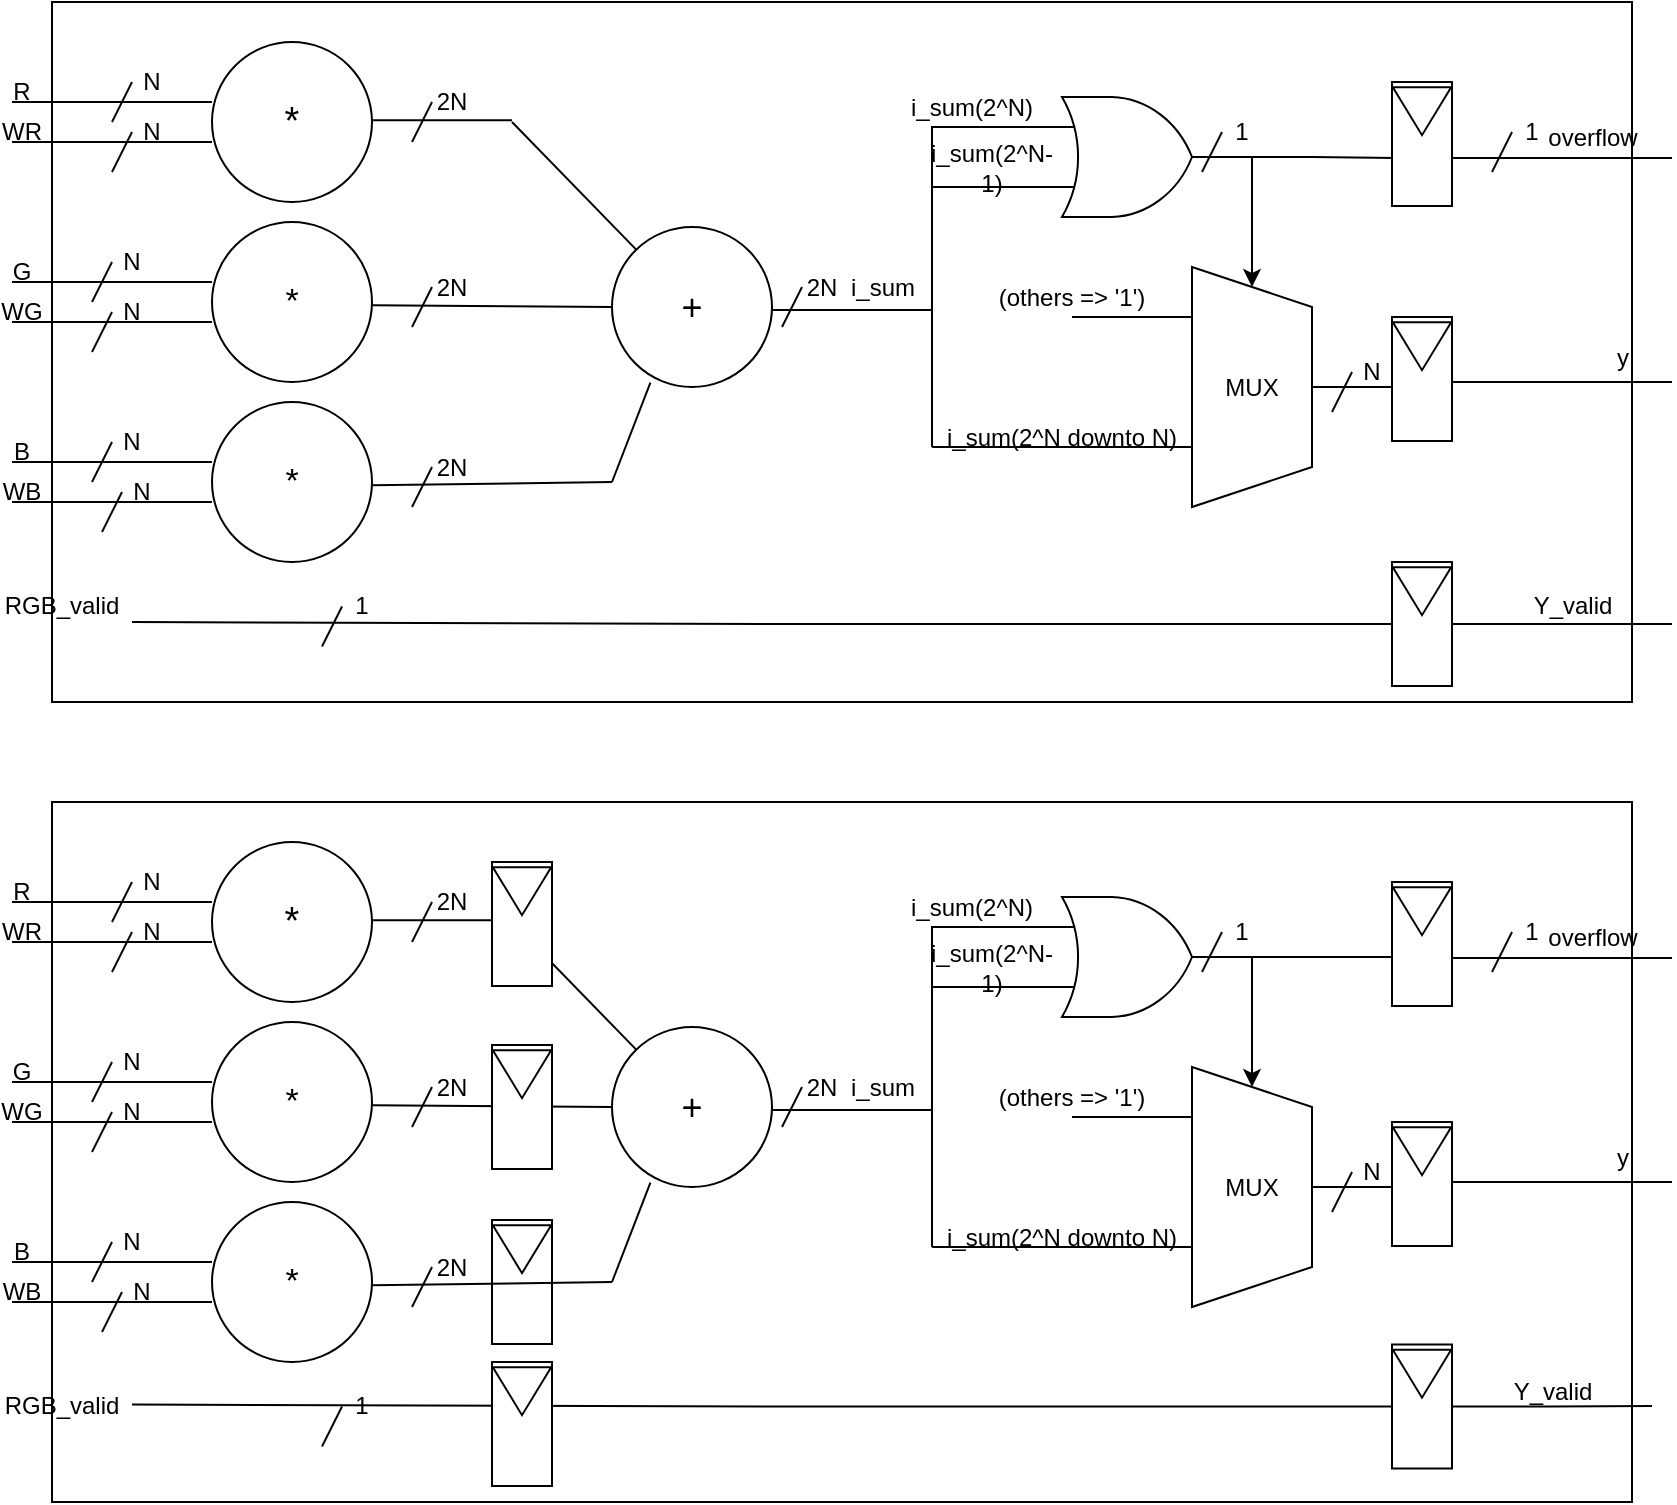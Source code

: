 <mxfile version="24.0.5" type="github">
  <diagram name="Page-1" id="o0QanbhsqBCeWXjGLMx0">
    <mxGraphModel dx="1024" dy="568" grid="1" gridSize="10" guides="1" tooltips="1" connect="1" arrows="1" fold="1" page="1" pageScale="1" pageWidth="850" pageHeight="1100" math="0" shadow="0">
      <root>
        <mxCell id="0" />
        <mxCell id="1" parent="0" />
        <mxCell id="zB--o1MgACli6-uQqWRJ-480" value="" style="group" vertex="1" connectable="0" parent="1">
          <mxGeometry x="10" y="20" width="830" height="350" as="geometry" />
        </mxCell>
        <mxCell id="zB--o1MgACli6-uQqWRJ-383" value="" style="rounded=0;whiteSpace=wrap;html=1;" vertex="1" parent="zB--o1MgACli6-uQqWRJ-480">
          <mxGeometry x="20" width="790" height="350" as="geometry" />
        </mxCell>
        <mxCell id="zB--o1MgACli6-uQqWRJ-369" value="" style="group" vertex="1" connectable="0" parent="zB--o1MgACli6-uQqWRJ-480">
          <mxGeometry x="690" y="280" width="30" height="62" as="geometry" />
        </mxCell>
        <mxCell id="zB--o1MgACli6-uQqWRJ-380" style="edgeStyle=orthogonalEdgeStyle;rounded=0;orthogonalLoop=1;jettySize=auto;html=1;exitX=1;exitY=0.5;exitDx=0;exitDy=0;endArrow=none;endFill=0;" edge="1" parent="zB--o1MgACli6-uQqWRJ-369" source="zB--o1MgACli6-uQqWRJ-370">
          <mxGeometry relative="1" as="geometry">
            <mxPoint x="140" y="31" as="targetPoint" />
          </mxGeometry>
        </mxCell>
        <mxCell id="zB--o1MgACli6-uQqWRJ-381" style="edgeStyle=orthogonalEdgeStyle;rounded=0;orthogonalLoop=1;jettySize=auto;html=1;exitX=0;exitY=0.5;exitDx=0;exitDy=0;endArrow=none;endFill=0;" edge="1" parent="zB--o1MgACli6-uQqWRJ-369" source="zB--o1MgACli6-uQqWRJ-370">
          <mxGeometry relative="1" as="geometry">
            <mxPoint x="-630" y="30" as="targetPoint" />
          </mxGeometry>
        </mxCell>
        <mxCell id="zB--o1MgACli6-uQqWRJ-370" value="" style="rounded=0;whiteSpace=wrap;html=1;" vertex="1" parent="zB--o1MgACli6-uQqWRJ-369">
          <mxGeometry width="30" height="62" as="geometry" />
        </mxCell>
        <mxCell id="zB--o1MgACli6-uQqWRJ-371" value="" style="triangle;whiteSpace=wrap;html=1;rotation=90;" vertex="1" parent="zB--o1MgACli6-uQqWRJ-369">
          <mxGeometry x="3" width="24" height="29.176" as="geometry" />
        </mxCell>
        <mxCell id="zB--o1MgACli6-uQqWRJ-66" value="RGB_valid" style="text;html=1;align=center;verticalAlign=middle;whiteSpace=wrap;rounded=0;" vertex="1" parent="zB--o1MgACli6-uQqWRJ-480">
          <mxGeometry x="20" y="297.25" width="10" height="10" as="geometry" />
        </mxCell>
        <mxCell id="zB--o1MgACli6-uQqWRJ-72" value="Y_valid" style="text;html=1;align=center;verticalAlign=middle;resizable=0;points=[];autosize=1;strokeColor=none;fillColor=none;" vertex="1" parent="zB--o1MgACli6-uQqWRJ-480">
          <mxGeometry x="750" y="287.25" width="60" height="30" as="geometry" />
        </mxCell>
        <mxCell id="zB--o1MgACli6-uQqWRJ-73" value="" style="endArrow=none;html=1;rounded=0;" edge="1" parent="zB--o1MgACli6-uQqWRJ-480">
          <mxGeometry width="50" height="50" relative="1" as="geometry">
            <mxPoint y="50" as="sourcePoint" />
            <mxPoint x="100" y="50" as="targetPoint" />
          </mxGeometry>
        </mxCell>
        <mxCell id="zB--o1MgACli6-uQqWRJ-74" value="" style="endArrow=none;html=1;rounded=0;" edge="1" parent="zB--o1MgACli6-uQqWRJ-480">
          <mxGeometry width="50" height="50" relative="1" as="geometry">
            <mxPoint y="70" as="sourcePoint" />
            <mxPoint x="100" y="70" as="targetPoint" />
          </mxGeometry>
        </mxCell>
        <mxCell id="zB--o1MgACli6-uQqWRJ-75" value="" style="endArrow=none;html=1;rounded=0;" edge="1" parent="zB--o1MgACli6-uQqWRJ-480">
          <mxGeometry width="50" height="50" relative="1" as="geometry">
            <mxPoint y="140" as="sourcePoint" />
            <mxPoint x="100" y="140" as="targetPoint" />
          </mxGeometry>
        </mxCell>
        <mxCell id="zB--o1MgACli6-uQqWRJ-76" value="" style="endArrow=none;html=1;rounded=0;" edge="1" parent="zB--o1MgACli6-uQqWRJ-480">
          <mxGeometry width="50" height="50" relative="1" as="geometry">
            <mxPoint y="160" as="sourcePoint" />
            <mxPoint x="100" y="160" as="targetPoint" />
          </mxGeometry>
        </mxCell>
        <mxCell id="zB--o1MgACli6-uQqWRJ-77" value="" style="endArrow=none;html=1;rounded=0;" edge="1" parent="zB--o1MgACli6-uQqWRJ-480">
          <mxGeometry width="50" height="50" relative="1" as="geometry">
            <mxPoint y="230" as="sourcePoint" />
            <mxPoint x="100" y="230" as="targetPoint" />
          </mxGeometry>
        </mxCell>
        <mxCell id="zB--o1MgACli6-uQqWRJ-78" value="" style="endArrow=none;html=1;rounded=0;" edge="1" parent="zB--o1MgACli6-uQqWRJ-480">
          <mxGeometry width="50" height="50" relative="1" as="geometry">
            <mxPoint y="250" as="sourcePoint" />
            <mxPoint x="100" y="250" as="targetPoint" />
          </mxGeometry>
        </mxCell>
        <mxCell id="zB--o1MgACli6-uQqWRJ-79" value="R" style="text;html=1;align=center;verticalAlign=middle;whiteSpace=wrap;rounded=0;" vertex="1" parent="zB--o1MgACli6-uQqWRJ-480">
          <mxGeometry y="40" width="10" height="10" as="geometry" />
        </mxCell>
        <mxCell id="zB--o1MgACli6-uQqWRJ-80" value="G" style="text;html=1;align=center;verticalAlign=middle;whiteSpace=wrap;rounded=0;" vertex="1" parent="zB--o1MgACli6-uQqWRJ-480">
          <mxGeometry y="130" width="10" height="10" as="geometry" />
        </mxCell>
        <mxCell id="zB--o1MgACli6-uQqWRJ-81" value="WR" style="text;html=1;align=center;verticalAlign=middle;whiteSpace=wrap;rounded=0;" vertex="1" parent="zB--o1MgACli6-uQqWRJ-480">
          <mxGeometry y="60" width="10" height="10" as="geometry" />
        </mxCell>
        <mxCell id="zB--o1MgACli6-uQqWRJ-82" value="WG" style="text;html=1;align=center;verticalAlign=middle;whiteSpace=wrap;rounded=0;" vertex="1" parent="zB--o1MgACli6-uQqWRJ-480">
          <mxGeometry y="150" width="10" height="10" as="geometry" />
        </mxCell>
        <mxCell id="zB--o1MgACli6-uQqWRJ-83" value="&lt;div&gt;B&lt;/div&gt;" style="text;html=1;align=center;verticalAlign=middle;whiteSpace=wrap;rounded=0;" vertex="1" parent="zB--o1MgACli6-uQqWRJ-480">
          <mxGeometry y="220" width="10" height="10" as="geometry" />
        </mxCell>
        <mxCell id="zB--o1MgACli6-uQqWRJ-84" value="WB" style="text;html=1;align=center;verticalAlign=middle;whiteSpace=wrap;rounded=0;" vertex="1" parent="zB--o1MgACli6-uQqWRJ-480">
          <mxGeometry y="240" width="10" height="10" as="geometry" />
        </mxCell>
        <mxCell id="zB--o1MgACli6-uQqWRJ-85" value="&lt;font style=&quot;font-size: 19px;&quot;&gt;*&lt;/font&gt;" style="ellipse;whiteSpace=wrap;html=1;aspect=fixed;" vertex="1" parent="zB--o1MgACli6-uQqWRJ-480">
          <mxGeometry x="100" y="20" width="80" height="80" as="geometry" />
        </mxCell>
        <mxCell id="zB--o1MgACli6-uQqWRJ-86" value="&lt;font style=&quot;font-size: 17px;&quot;&gt;*&lt;/font&gt;" style="ellipse;whiteSpace=wrap;html=1;aspect=fixed;" vertex="1" parent="zB--o1MgACli6-uQqWRJ-480">
          <mxGeometry x="100" y="110" width="80" height="80" as="geometry" />
        </mxCell>
        <mxCell id="zB--o1MgACli6-uQqWRJ-87" value="&lt;font style=&quot;font-size: 17px;&quot;&gt;*&lt;/font&gt;" style="ellipse;whiteSpace=wrap;html=1;aspect=fixed;" vertex="1" parent="zB--o1MgACli6-uQqWRJ-480">
          <mxGeometry x="100" y="200" width="80" height="80" as="geometry" />
        </mxCell>
        <mxCell id="zB--o1MgACli6-uQqWRJ-88" value="" style="endArrow=none;html=1;rounded=0;" edge="1" parent="zB--o1MgACli6-uQqWRJ-480">
          <mxGeometry width="50" height="50" relative="1" as="geometry">
            <mxPoint x="50" y="60" as="sourcePoint" />
            <mxPoint x="60" y="40" as="targetPoint" />
          </mxGeometry>
        </mxCell>
        <mxCell id="zB--o1MgACli6-uQqWRJ-90" value="N" style="text;html=1;align=center;verticalAlign=middle;whiteSpace=wrap;rounded=0;" vertex="1" parent="zB--o1MgACli6-uQqWRJ-480">
          <mxGeometry x="60" y="35" width="20" height="10" as="geometry" />
        </mxCell>
        <mxCell id="zB--o1MgACli6-uQqWRJ-91" value="" style="endArrow=none;html=1;rounded=0;" edge="1" parent="zB--o1MgACli6-uQqWRJ-480">
          <mxGeometry width="50" height="50" relative="1" as="geometry">
            <mxPoint x="50" y="85" as="sourcePoint" />
            <mxPoint x="60" y="65" as="targetPoint" />
          </mxGeometry>
        </mxCell>
        <mxCell id="zB--o1MgACli6-uQqWRJ-92" value="N" style="text;html=1;align=center;verticalAlign=middle;whiteSpace=wrap;rounded=0;" vertex="1" parent="zB--o1MgACli6-uQqWRJ-480">
          <mxGeometry x="60" y="60" width="20" height="10" as="geometry" />
        </mxCell>
        <mxCell id="zB--o1MgACli6-uQqWRJ-93" value="" style="endArrow=none;html=1;rounded=0;" edge="1" parent="zB--o1MgACli6-uQqWRJ-480">
          <mxGeometry width="50" height="50" relative="1" as="geometry">
            <mxPoint x="40" y="150" as="sourcePoint" />
            <mxPoint x="50" y="130" as="targetPoint" />
          </mxGeometry>
        </mxCell>
        <mxCell id="zB--o1MgACli6-uQqWRJ-94" value="N" style="text;html=1;align=center;verticalAlign=middle;whiteSpace=wrap;rounded=0;" vertex="1" parent="zB--o1MgACli6-uQqWRJ-480">
          <mxGeometry x="50" y="125" width="20" height="10" as="geometry" />
        </mxCell>
        <mxCell id="zB--o1MgACli6-uQqWRJ-95" value="" style="endArrow=none;html=1;rounded=0;" edge="1" parent="zB--o1MgACli6-uQqWRJ-480">
          <mxGeometry width="50" height="50" relative="1" as="geometry">
            <mxPoint x="40" y="175" as="sourcePoint" />
            <mxPoint x="50" y="155" as="targetPoint" />
          </mxGeometry>
        </mxCell>
        <mxCell id="zB--o1MgACli6-uQqWRJ-96" value="N" style="text;html=1;align=center;verticalAlign=middle;whiteSpace=wrap;rounded=0;" vertex="1" parent="zB--o1MgACli6-uQqWRJ-480">
          <mxGeometry x="50" y="150" width="20" height="10" as="geometry" />
        </mxCell>
        <mxCell id="zB--o1MgACli6-uQqWRJ-97" value="" style="endArrow=none;html=1;rounded=0;" edge="1" parent="zB--o1MgACli6-uQqWRJ-480">
          <mxGeometry width="50" height="50" relative="1" as="geometry">
            <mxPoint x="40" y="240" as="sourcePoint" />
            <mxPoint x="50" y="220" as="targetPoint" />
          </mxGeometry>
        </mxCell>
        <mxCell id="zB--o1MgACli6-uQqWRJ-98" value="N" style="text;html=1;align=center;verticalAlign=middle;whiteSpace=wrap;rounded=0;" vertex="1" parent="zB--o1MgACli6-uQqWRJ-480">
          <mxGeometry x="50" y="215" width="20" height="10" as="geometry" />
        </mxCell>
        <mxCell id="zB--o1MgACli6-uQqWRJ-99" value="" style="endArrow=none;html=1;rounded=0;" edge="1" parent="zB--o1MgACli6-uQqWRJ-480">
          <mxGeometry width="50" height="50" relative="1" as="geometry">
            <mxPoint x="45" y="265" as="sourcePoint" />
            <mxPoint x="55" y="245" as="targetPoint" />
          </mxGeometry>
        </mxCell>
        <mxCell id="zB--o1MgACli6-uQqWRJ-100" value="N" style="text;html=1;align=center;verticalAlign=middle;whiteSpace=wrap;rounded=0;" vertex="1" parent="zB--o1MgACli6-uQqWRJ-480">
          <mxGeometry x="55" y="240" width="20" height="10" as="geometry" />
        </mxCell>
        <mxCell id="zB--o1MgACli6-uQqWRJ-101" value="" style="endArrow=none;html=1;rounded=0;" edge="1" parent="zB--o1MgACli6-uQqWRJ-480">
          <mxGeometry width="50" height="50" relative="1" as="geometry">
            <mxPoint x="180" y="59.17" as="sourcePoint" />
            <mxPoint x="250" y="59.17" as="targetPoint" />
          </mxGeometry>
        </mxCell>
        <mxCell id="zB--o1MgACli6-uQqWRJ-104" value="" style="endArrow=none;html=1;rounded=0;" edge="1" parent="zB--o1MgACli6-uQqWRJ-480">
          <mxGeometry width="50" height="50" relative="1" as="geometry">
            <mxPoint x="200" y="70" as="sourcePoint" />
            <mxPoint x="210" y="50" as="targetPoint" />
          </mxGeometry>
        </mxCell>
        <mxCell id="zB--o1MgACli6-uQqWRJ-105" value="2N" style="text;html=1;align=center;verticalAlign=middle;whiteSpace=wrap;rounded=0;" vertex="1" parent="zB--o1MgACli6-uQqWRJ-480">
          <mxGeometry x="210" y="45" width="20" height="10" as="geometry" />
        </mxCell>
        <mxCell id="zB--o1MgACli6-uQqWRJ-106" value="" style="endArrow=none;html=1;rounded=0;entryX=0;entryY=0.5;entryDx=0;entryDy=0;" edge="1" parent="zB--o1MgACli6-uQqWRJ-480" target="zB--o1MgACli6-uQqWRJ-112">
          <mxGeometry width="50" height="50" relative="1" as="geometry">
            <mxPoint x="180" y="151.67" as="sourcePoint" />
            <mxPoint x="250" y="151.67" as="targetPoint" />
            <Array as="points">
              <mxPoint x="230" y="152" />
            </Array>
          </mxGeometry>
        </mxCell>
        <mxCell id="zB--o1MgACli6-uQqWRJ-107" value="" style="endArrow=none;html=1;rounded=0;" edge="1" parent="zB--o1MgACli6-uQqWRJ-480">
          <mxGeometry width="50" height="50" relative="1" as="geometry">
            <mxPoint x="200" y="162.5" as="sourcePoint" />
            <mxPoint x="210" y="142.5" as="targetPoint" />
          </mxGeometry>
        </mxCell>
        <mxCell id="zB--o1MgACli6-uQqWRJ-108" value="2N" style="text;html=1;align=center;verticalAlign=middle;whiteSpace=wrap;rounded=0;" vertex="1" parent="zB--o1MgACli6-uQqWRJ-480">
          <mxGeometry x="210" y="137.5" width="20" height="10" as="geometry" />
        </mxCell>
        <mxCell id="zB--o1MgACli6-uQqWRJ-109" value="" style="endArrow=none;html=1;rounded=0;" edge="1" parent="zB--o1MgACli6-uQqWRJ-480">
          <mxGeometry width="50" height="50" relative="1" as="geometry">
            <mxPoint x="180" y="241.67" as="sourcePoint" />
            <mxPoint x="300" y="240" as="targetPoint" />
          </mxGeometry>
        </mxCell>
        <mxCell id="zB--o1MgACli6-uQqWRJ-110" value="" style="endArrow=none;html=1;rounded=0;" edge="1" parent="zB--o1MgACli6-uQqWRJ-480">
          <mxGeometry width="50" height="50" relative="1" as="geometry">
            <mxPoint x="200" y="252.5" as="sourcePoint" />
            <mxPoint x="210" y="232.5" as="targetPoint" />
          </mxGeometry>
        </mxCell>
        <mxCell id="zB--o1MgACli6-uQqWRJ-111" value="2N" style="text;html=1;align=center;verticalAlign=middle;whiteSpace=wrap;rounded=0;" vertex="1" parent="zB--o1MgACli6-uQqWRJ-480">
          <mxGeometry x="210" y="227.5" width="20" height="10" as="geometry" />
        </mxCell>
        <mxCell id="zB--o1MgACli6-uQqWRJ-112" value="&lt;font style=&quot;font-size: 18px;&quot;&gt;+&lt;/font&gt;" style="ellipse;whiteSpace=wrap;html=1;aspect=fixed;" vertex="1" parent="zB--o1MgACli6-uQqWRJ-480">
          <mxGeometry x="300" y="112.5" width="80" height="80" as="geometry" />
        </mxCell>
        <mxCell id="zB--o1MgACli6-uQqWRJ-113" value="" style="endArrow=none;html=1;rounded=0;" edge="1" parent="zB--o1MgACli6-uQqWRJ-480" source="zB--o1MgACli6-uQqWRJ-112">
          <mxGeometry width="50" height="50" relative="1" as="geometry">
            <mxPoint x="240" y="130" as="sourcePoint" />
            <mxPoint x="250" y="60" as="targetPoint" />
          </mxGeometry>
        </mxCell>
        <mxCell id="zB--o1MgACli6-uQqWRJ-117" value="" style="endArrow=none;html=1;rounded=0;" edge="1" parent="zB--o1MgACli6-uQqWRJ-480">
          <mxGeometry width="50" height="50" relative="1" as="geometry">
            <mxPoint x="385" y="162.5" as="sourcePoint" />
            <mxPoint x="395" y="142.5" as="targetPoint" />
          </mxGeometry>
        </mxCell>
        <mxCell id="zB--o1MgACli6-uQqWRJ-118" value="2N" style="text;html=1;align=center;verticalAlign=middle;whiteSpace=wrap;rounded=0;" vertex="1" parent="zB--o1MgACli6-uQqWRJ-480">
          <mxGeometry x="395" y="137.5" width="20" height="10" as="geometry" />
        </mxCell>
        <mxCell id="zB--o1MgACli6-uQqWRJ-119" style="edgeStyle=orthogonalEdgeStyle;rounded=0;orthogonalLoop=1;jettySize=auto;html=1;exitX=0;exitY=0.25;exitDx=0;exitDy=0;exitPerimeter=0;endArrow=none;endFill=0;" edge="1" source="zB--o1MgACli6-uQqWRJ-123" parent="zB--o1MgACli6-uQqWRJ-480">
          <mxGeometry relative="1" as="geometry">
            <mxPoint x="460" y="67.5" as="targetPoint" />
            <Array as="points">
              <mxPoint x="460" y="62.5" />
            </Array>
          </mxGeometry>
        </mxCell>
        <mxCell id="zB--o1MgACli6-uQqWRJ-120" style="edgeStyle=orthogonalEdgeStyle;rounded=0;orthogonalLoop=1;jettySize=auto;html=1;exitX=0;exitY=0.75;exitDx=0;exitDy=0;exitPerimeter=0;endArrow=none;endFill=0;" edge="1" source="zB--o1MgACli6-uQqWRJ-123" parent="zB--o1MgACli6-uQqWRJ-480">
          <mxGeometry relative="1" as="geometry">
            <mxPoint x="460" y="92.548" as="targetPoint" />
          </mxGeometry>
        </mxCell>
        <mxCell id="zB--o1MgACli6-uQqWRJ-121" style="edgeStyle=orthogonalEdgeStyle;rounded=0;orthogonalLoop=1;jettySize=auto;html=1;entryX=0;entryY=0.5;entryDx=0;entryDy=0;exitX=1;exitY=0.5;exitDx=0;exitDy=0;exitPerimeter=0;" edge="1" source="zB--o1MgACli6-uQqWRJ-123" target="zB--o1MgACli6-uQqWRJ-129" parent="zB--o1MgACli6-uQqWRJ-480">
          <mxGeometry relative="1" as="geometry">
            <Array as="points">
              <mxPoint x="620" y="77.5" />
            </Array>
          </mxGeometry>
        </mxCell>
        <mxCell id="zB--o1MgACli6-uQqWRJ-122" style="edgeStyle=orthogonalEdgeStyle;rounded=0;orthogonalLoop=1;jettySize=auto;html=1;endArrow=none;endFill=0;entryX=0.057;entryY=0.65;entryDx=0;entryDy=0;entryPerimeter=0;" edge="1" source="zB--o1MgACli6-uQqWRJ-123" parent="zB--o1MgACli6-uQqWRJ-480" target="zB--o1MgACli6-uQqWRJ-378">
          <mxGeometry relative="1" as="geometry">
            <mxPoint x="680" y="77.5" as="targetPoint" />
            <Array as="points">
              <mxPoint x="650" y="78" />
              <mxPoint x="692" y="78" />
            </Array>
          </mxGeometry>
        </mxCell>
        <mxCell id="zB--o1MgACli6-uQqWRJ-123" value="" style="verticalLabelPosition=bottom;shadow=0;dashed=0;align=center;html=1;verticalAlign=top;shape=mxgraph.electrical.logic_gates.logic_gate;operation=or;" vertex="1" parent="zB--o1MgACli6-uQqWRJ-480">
          <mxGeometry x="510" y="47.5" width="100" height="60" as="geometry" />
        </mxCell>
        <mxCell id="zB--o1MgACli6-uQqWRJ-124" value="" style="endArrow=none;html=1;rounded=0;" edge="1" parent="zB--o1MgACli6-uQqWRJ-480">
          <mxGeometry width="50" height="50" relative="1" as="geometry">
            <mxPoint x="460" y="142.5" as="sourcePoint" />
            <mxPoint x="460" y="62.5" as="targetPoint" />
          </mxGeometry>
        </mxCell>
        <mxCell id="zB--o1MgACli6-uQqWRJ-125" value="&lt;div&gt;i_sum(2^N)&lt;/div&gt;" style="text;html=1;align=center;verticalAlign=middle;whiteSpace=wrap;rounded=0;" vertex="1" parent="zB--o1MgACli6-uQqWRJ-480">
          <mxGeometry x="475" y="47.5" width="10" height="10" as="geometry" />
        </mxCell>
        <mxCell id="zB--o1MgACli6-uQqWRJ-126" value="&lt;div&gt;i_sum(2^N-1)&lt;/div&gt;" style="text;html=1;align=center;verticalAlign=middle;whiteSpace=wrap;rounded=0;" vertex="1" parent="zB--o1MgACli6-uQqWRJ-480">
          <mxGeometry x="485" y="77.5" width="10" height="10" as="geometry" />
        </mxCell>
        <mxCell id="zB--o1MgACli6-uQqWRJ-127" value="" style="endArrow=none;html=1;rounded=0;" edge="1" parent="zB--o1MgACli6-uQqWRJ-480">
          <mxGeometry width="50" height="50" relative="1" as="geometry">
            <mxPoint x="460" y="222.5" as="sourcePoint" />
            <mxPoint x="460" y="142.5" as="targetPoint" />
          </mxGeometry>
        </mxCell>
        <mxCell id="zB--o1MgACli6-uQqWRJ-128" value="" style="group" vertex="1" connectable="0" parent="zB--o1MgACli6-uQqWRJ-480">
          <mxGeometry x="590" y="132.5" width="60" height="120" as="geometry" />
        </mxCell>
        <mxCell id="zB--o1MgACli6-uQqWRJ-129" value="" style="shape=trapezoid;perimeter=trapezoidPerimeter;whiteSpace=wrap;html=1;fixedSize=1;rotation=90;" vertex="1" parent="zB--o1MgACli6-uQqWRJ-128">
          <mxGeometry x="-30" y="30" width="120" height="60" as="geometry" />
        </mxCell>
        <mxCell id="zB--o1MgACli6-uQqWRJ-130" value="MUX" style="text;html=1;align=center;verticalAlign=middle;whiteSpace=wrap;rounded=0;" vertex="1" parent="zB--o1MgACli6-uQqWRJ-128">
          <mxGeometry y="45" width="60" height="30" as="geometry" />
        </mxCell>
        <mxCell id="zB--o1MgACli6-uQqWRJ-132" value="" style="endArrow=none;html=1;rounded=0;" edge="1" parent="zB--o1MgACli6-uQqWRJ-480">
          <mxGeometry width="50" height="50" relative="1" as="geometry">
            <mxPoint x="460" y="222.5" as="sourcePoint" />
            <mxPoint x="590" y="222.5" as="targetPoint" />
          </mxGeometry>
        </mxCell>
        <mxCell id="zB--o1MgACli6-uQqWRJ-133" value="&lt;div&gt;i_sum(2^N downto N)&lt;/div&gt;" style="text;html=1;align=center;verticalAlign=middle;whiteSpace=wrap;rounded=0;" vertex="1" parent="zB--o1MgACli6-uQqWRJ-480">
          <mxGeometry x="460" y="212.5" width="130" height="10" as="geometry" />
        </mxCell>
        <mxCell id="zB--o1MgACli6-uQqWRJ-134" value="(others =&amp;gt; &#39;1&#39;)" style="text;html=1;align=center;verticalAlign=middle;whiteSpace=wrap;rounded=0;" vertex="1" parent="zB--o1MgACli6-uQqWRJ-480">
          <mxGeometry x="490" y="132.5" width="80" height="30" as="geometry" />
        </mxCell>
        <mxCell id="zB--o1MgACli6-uQqWRJ-135" value="" style="endArrow=none;html=1;rounded=0;" edge="1" parent="zB--o1MgACli6-uQqWRJ-480">
          <mxGeometry width="50" height="50" relative="1" as="geometry">
            <mxPoint x="530" y="157.5" as="sourcePoint" />
            <mxPoint x="590" y="157.5" as="targetPoint" />
          </mxGeometry>
        </mxCell>
        <mxCell id="zB--o1MgACli6-uQqWRJ-138" style="edgeStyle=orthogonalEdgeStyle;rounded=0;orthogonalLoop=1;jettySize=auto;html=1;endArrow=none;endFill=0;exitX=0.944;exitY=0.637;exitDx=0;exitDy=0;exitPerimeter=0;" edge="1" parent="zB--o1MgACli6-uQqWRJ-480" source="zB--o1MgACli6-uQqWRJ-378">
          <mxGeometry relative="1" as="geometry">
            <mxPoint x="830" y="78" as="targetPoint" />
            <mxPoint x="725" y="77.5" as="sourcePoint" />
            <Array as="points">
              <mxPoint x="708" y="78" />
            </Array>
          </mxGeometry>
        </mxCell>
        <mxCell id="zB--o1MgACli6-uQqWRJ-141" value="" style="endArrow=none;html=1;rounded=0;" edge="1" parent="zB--o1MgACli6-uQqWRJ-480">
          <mxGeometry width="50" height="50" relative="1" as="geometry">
            <mxPoint x="595" y="85" as="sourcePoint" />
            <mxPoint x="605" y="65" as="targetPoint" />
          </mxGeometry>
        </mxCell>
        <mxCell id="zB--o1MgACli6-uQqWRJ-142" value="1" style="text;html=1;align=center;verticalAlign=middle;whiteSpace=wrap;rounded=0;" vertex="1" parent="zB--o1MgACli6-uQqWRJ-480">
          <mxGeometry x="605" y="60" width="20" height="10" as="geometry" />
        </mxCell>
        <mxCell id="zB--o1MgACli6-uQqWRJ-143" value="" style="endArrow=none;html=1;rounded=0;" edge="1" parent="zB--o1MgACli6-uQqWRJ-480">
          <mxGeometry width="50" height="50" relative="1" as="geometry">
            <mxPoint x="740" y="85" as="sourcePoint" />
            <mxPoint x="750" y="65" as="targetPoint" />
          </mxGeometry>
        </mxCell>
        <mxCell id="zB--o1MgACli6-uQqWRJ-144" value="1" style="text;html=1;align=center;verticalAlign=middle;whiteSpace=wrap;rounded=0;" vertex="1" parent="zB--o1MgACli6-uQqWRJ-480">
          <mxGeometry x="750" y="60" width="20" height="10" as="geometry" />
        </mxCell>
        <mxCell id="zB--o1MgACli6-uQqWRJ-145" value="overflow" style="text;html=1;align=center;verticalAlign=middle;resizable=0;points=[];autosize=1;strokeColor=none;fillColor=none;" vertex="1" parent="zB--o1MgACli6-uQqWRJ-480">
          <mxGeometry x="755" y="53" width="70" height="30" as="geometry" />
        </mxCell>
        <mxCell id="zB--o1MgACli6-uQqWRJ-148" value="" style="endArrow=none;html=1;rounded=0;" edge="1" parent="zB--o1MgACli6-uQqWRJ-480">
          <mxGeometry width="50" height="50" relative="1" as="geometry">
            <mxPoint x="660" y="205" as="sourcePoint" />
            <mxPoint x="670" y="185" as="targetPoint" />
          </mxGeometry>
        </mxCell>
        <mxCell id="zB--o1MgACli6-uQqWRJ-149" value="N" style="text;html=1;align=center;verticalAlign=middle;whiteSpace=wrap;rounded=0;" vertex="1" parent="zB--o1MgACli6-uQqWRJ-480">
          <mxGeometry x="670" y="180" width="20" height="10" as="geometry" />
        </mxCell>
        <mxCell id="zB--o1MgACli6-uQqWRJ-155" style="edgeStyle=orthogonalEdgeStyle;rounded=0;orthogonalLoop=1;jettySize=auto;html=1;endArrow=none;endFill=0;" edge="1" parent="zB--o1MgACli6-uQqWRJ-480" source="zB--o1MgACli6-uQqWRJ-374">
          <mxGeometry relative="1" as="geometry">
            <mxPoint x="830" y="190" as="targetPoint" />
            <mxPoint x="785" y="192.5" as="sourcePoint" />
            <Array as="points">
              <mxPoint x="830" y="190" />
            </Array>
          </mxGeometry>
        </mxCell>
        <mxCell id="zB--o1MgACli6-uQqWRJ-151" value="y" style="text;html=1;align=center;verticalAlign=middle;resizable=0;points=[];autosize=1;strokeColor=none;fillColor=none;" vertex="1" parent="zB--o1MgACli6-uQqWRJ-480">
          <mxGeometry x="790" y="162.5" width="30" height="30" as="geometry" />
        </mxCell>
        <mxCell id="zB--o1MgACli6-uQqWRJ-154" style="edgeStyle=orthogonalEdgeStyle;rounded=0;orthogonalLoop=1;jettySize=auto;html=1;entryX=0;entryY=0.5;entryDx=0;entryDy=0;endArrow=none;endFill=0;" edge="1" parent="zB--o1MgACli6-uQqWRJ-480" source="zB--o1MgACli6-uQqWRJ-130">
          <mxGeometry relative="1" as="geometry">
            <mxPoint x="720" y="192.5" as="targetPoint" />
          </mxGeometry>
        </mxCell>
        <mxCell id="zB--o1MgACli6-uQqWRJ-232" style="edgeStyle=orthogonalEdgeStyle;rounded=0;orthogonalLoop=1;jettySize=auto;html=1;endArrow=none;endFill=0;exitX=1;exitY=0.5;exitDx=0;exitDy=0;" edge="1" parent="zB--o1MgACli6-uQqWRJ-480" source="zB--o1MgACli6-uQqWRJ-112">
          <mxGeometry relative="1" as="geometry">
            <mxPoint x="460" y="146.5" as="targetPoint" />
            <mxPoint x="390" y="153.5" as="sourcePoint" />
            <Array as="points">
              <mxPoint x="380" y="154" />
              <mxPoint x="460" y="154" />
            </Array>
          </mxGeometry>
        </mxCell>
        <mxCell id="zB--o1MgACli6-uQqWRJ-150" value="i_sum" style="text;html=1;align=center;verticalAlign=middle;resizable=0;points=[];autosize=1;strokeColor=none;fillColor=none;" vertex="1" parent="zB--o1MgACli6-uQqWRJ-480">
          <mxGeometry x="405" y="127.5" width="60" height="30" as="geometry" />
        </mxCell>
        <mxCell id="zB--o1MgACli6-uQqWRJ-366" value="1" style="text;html=1;align=center;verticalAlign=middle;whiteSpace=wrap;rounded=0;" vertex="1" parent="zB--o1MgACli6-uQqWRJ-480">
          <mxGeometry x="165" y="297.25" width="20" height="10" as="geometry" />
        </mxCell>
        <mxCell id="zB--o1MgACli6-uQqWRJ-367" value="" style="endArrow=none;html=1;rounded=0;" edge="1" parent="zB--o1MgACli6-uQqWRJ-480">
          <mxGeometry width="50" height="50" relative="1" as="geometry">
            <mxPoint x="155" y="322.25" as="sourcePoint" />
            <mxPoint x="165" y="302.25" as="targetPoint" />
          </mxGeometry>
        </mxCell>
        <mxCell id="zB--o1MgACli6-uQqWRJ-368" value="" style="endArrow=none;html=1;rounded=0;entryX=0.24;entryY=0.973;entryDx=0;entryDy=0;entryPerimeter=0;" edge="1" parent="zB--o1MgACli6-uQqWRJ-480" target="zB--o1MgACli6-uQqWRJ-112">
          <mxGeometry width="50" height="50" relative="1" as="geometry">
            <mxPoint x="300" y="240" as="sourcePoint" />
            <mxPoint x="350" y="190" as="targetPoint" />
          </mxGeometry>
        </mxCell>
        <mxCell id="zB--o1MgACli6-uQqWRJ-373" value="" style="group" vertex="1" connectable="0" parent="zB--o1MgACli6-uQqWRJ-480">
          <mxGeometry x="690" y="157.5" width="30" height="62" as="geometry" />
        </mxCell>
        <mxCell id="zB--o1MgACli6-uQqWRJ-374" value="" style="rounded=0;whiteSpace=wrap;html=1;" vertex="1" parent="zB--o1MgACli6-uQqWRJ-373">
          <mxGeometry width="30" height="62" as="geometry" />
        </mxCell>
        <mxCell id="zB--o1MgACli6-uQqWRJ-375" value="" style="triangle;whiteSpace=wrap;html=1;rotation=90;" vertex="1" parent="zB--o1MgACli6-uQqWRJ-373">
          <mxGeometry x="3" width="24" height="29.176" as="geometry" />
        </mxCell>
        <mxCell id="zB--o1MgACli6-uQqWRJ-377" value="" style="group" vertex="1" connectable="0" parent="zB--o1MgACli6-uQqWRJ-480">
          <mxGeometry x="690" y="40" width="30" height="62" as="geometry" />
        </mxCell>
        <mxCell id="zB--o1MgACli6-uQqWRJ-378" value="" style="rounded=0;whiteSpace=wrap;html=1;" vertex="1" parent="zB--o1MgACli6-uQqWRJ-377">
          <mxGeometry width="30" height="62" as="geometry" />
        </mxCell>
        <mxCell id="zB--o1MgACli6-uQqWRJ-379" value="" style="triangle;whiteSpace=wrap;html=1;rotation=90;" vertex="1" parent="zB--o1MgACli6-uQqWRJ-377">
          <mxGeometry x="3" width="24" height="29.176" as="geometry" />
        </mxCell>
        <mxCell id="zB--o1MgACli6-uQqWRJ-481" value="" style="group" vertex="1" connectable="0" parent="1">
          <mxGeometry x="10" y="420" width="830" height="350" as="geometry" />
        </mxCell>
        <mxCell id="zB--o1MgACli6-uQqWRJ-384" value="" style="rounded=0;whiteSpace=wrap;html=1;" vertex="1" parent="zB--o1MgACli6-uQqWRJ-481">
          <mxGeometry x="20" width="790" height="350" as="geometry" />
        </mxCell>
        <mxCell id="zB--o1MgACli6-uQqWRJ-359" value="" style="group" vertex="1" connectable="0" parent="zB--o1MgACli6-uQqWRJ-481">
          <mxGeometry x="240" y="209" width="30" height="62" as="geometry" />
        </mxCell>
        <mxCell id="zB--o1MgACli6-uQqWRJ-360" value="" style="rounded=0;whiteSpace=wrap;html=1;" vertex="1" parent="zB--o1MgACli6-uQqWRJ-359">
          <mxGeometry width="30" height="62" as="geometry" />
        </mxCell>
        <mxCell id="zB--o1MgACli6-uQqWRJ-361" value="" style="triangle;whiteSpace=wrap;html=1;rotation=90;" vertex="1" parent="zB--o1MgACli6-uQqWRJ-359">
          <mxGeometry x="3" width="24" height="29.176" as="geometry" />
        </mxCell>
        <mxCell id="zB--o1MgACli6-uQqWRJ-385" value="" style="group" vertex="1" connectable="0" parent="zB--o1MgACli6-uQqWRJ-481">
          <mxGeometry x="690" y="271.25" width="30" height="62" as="geometry" />
        </mxCell>
        <mxCell id="zB--o1MgACli6-uQqWRJ-386" style="edgeStyle=orthogonalEdgeStyle;rounded=0;orthogonalLoop=1;jettySize=auto;html=1;exitX=1;exitY=0.5;exitDx=0;exitDy=0;endArrow=none;endFill=0;" edge="1" parent="zB--o1MgACli6-uQqWRJ-385" source="zB--o1MgACli6-uQqWRJ-388">
          <mxGeometry relative="1" as="geometry">
            <mxPoint x="130" y="30.75" as="targetPoint" />
          </mxGeometry>
        </mxCell>
        <mxCell id="zB--o1MgACli6-uQqWRJ-387" style="edgeStyle=orthogonalEdgeStyle;rounded=0;orthogonalLoop=1;jettySize=auto;html=1;exitX=0;exitY=0.5;exitDx=0;exitDy=0;endArrow=none;endFill=0;" edge="1" parent="zB--o1MgACli6-uQqWRJ-385" source="zB--o1MgACli6-uQqWRJ-388">
          <mxGeometry relative="1" as="geometry">
            <mxPoint x="-630" y="30" as="targetPoint" />
          </mxGeometry>
        </mxCell>
        <mxCell id="zB--o1MgACli6-uQqWRJ-388" value="" style="rounded=0;whiteSpace=wrap;html=1;" vertex="1" parent="zB--o1MgACli6-uQqWRJ-385">
          <mxGeometry width="30" height="62" as="geometry" />
        </mxCell>
        <mxCell id="zB--o1MgACli6-uQqWRJ-389" value="" style="triangle;whiteSpace=wrap;html=1;rotation=90;" vertex="1" parent="zB--o1MgACli6-uQqWRJ-385">
          <mxGeometry x="3" width="24" height="29.176" as="geometry" />
        </mxCell>
        <mxCell id="zB--o1MgACli6-uQqWRJ-390" value="RGB_valid" style="text;html=1;align=center;verticalAlign=middle;whiteSpace=wrap;rounded=0;" vertex="1" parent="zB--o1MgACli6-uQqWRJ-481">
          <mxGeometry x="20" y="297.25" width="10" height="10" as="geometry" />
        </mxCell>
        <mxCell id="zB--o1MgACli6-uQqWRJ-391" value="Y_valid" style="text;html=1;align=center;verticalAlign=middle;resizable=0;points=[];autosize=1;strokeColor=none;fillColor=none;" vertex="1" parent="zB--o1MgACli6-uQqWRJ-481">
          <mxGeometry x="740" y="280" width="60" height="30" as="geometry" />
        </mxCell>
        <mxCell id="zB--o1MgACli6-uQqWRJ-392" value="" style="endArrow=none;html=1;rounded=0;" edge="1" parent="zB--o1MgACli6-uQqWRJ-481">
          <mxGeometry width="50" height="50" relative="1" as="geometry">
            <mxPoint y="50" as="sourcePoint" />
            <mxPoint x="100" y="50" as="targetPoint" />
          </mxGeometry>
        </mxCell>
        <mxCell id="zB--o1MgACli6-uQqWRJ-393" value="" style="endArrow=none;html=1;rounded=0;" edge="1" parent="zB--o1MgACli6-uQqWRJ-481">
          <mxGeometry width="50" height="50" relative="1" as="geometry">
            <mxPoint y="70" as="sourcePoint" />
            <mxPoint x="100" y="70" as="targetPoint" />
          </mxGeometry>
        </mxCell>
        <mxCell id="zB--o1MgACli6-uQqWRJ-394" value="" style="endArrow=none;html=1;rounded=0;" edge="1" parent="zB--o1MgACli6-uQqWRJ-481">
          <mxGeometry width="50" height="50" relative="1" as="geometry">
            <mxPoint y="140" as="sourcePoint" />
            <mxPoint x="100" y="140" as="targetPoint" />
          </mxGeometry>
        </mxCell>
        <mxCell id="zB--o1MgACli6-uQqWRJ-395" value="" style="endArrow=none;html=1;rounded=0;" edge="1" parent="zB--o1MgACli6-uQqWRJ-481">
          <mxGeometry width="50" height="50" relative="1" as="geometry">
            <mxPoint y="160" as="sourcePoint" />
            <mxPoint x="100" y="160" as="targetPoint" />
          </mxGeometry>
        </mxCell>
        <mxCell id="zB--o1MgACli6-uQqWRJ-396" value="" style="endArrow=none;html=1;rounded=0;" edge="1" parent="zB--o1MgACli6-uQqWRJ-481">
          <mxGeometry width="50" height="50" relative="1" as="geometry">
            <mxPoint y="230" as="sourcePoint" />
            <mxPoint x="100" y="230" as="targetPoint" />
          </mxGeometry>
        </mxCell>
        <mxCell id="zB--o1MgACli6-uQqWRJ-397" value="" style="endArrow=none;html=1;rounded=0;" edge="1" parent="zB--o1MgACli6-uQqWRJ-481">
          <mxGeometry width="50" height="50" relative="1" as="geometry">
            <mxPoint y="250" as="sourcePoint" />
            <mxPoint x="100" y="250" as="targetPoint" />
          </mxGeometry>
        </mxCell>
        <mxCell id="zB--o1MgACli6-uQqWRJ-398" value="R" style="text;html=1;align=center;verticalAlign=middle;whiteSpace=wrap;rounded=0;" vertex="1" parent="zB--o1MgACli6-uQqWRJ-481">
          <mxGeometry y="40" width="10" height="10" as="geometry" />
        </mxCell>
        <mxCell id="zB--o1MgACli6-uQqWRJ-399" value="G" style="text;html=1;align=center;verticalAlign=middle;whiteSpace=wrap;rounded=0;" vertex="1" parent="zB--o1MgACli6-uQqWRJ-481">
          <mxGeometry y="130" width="10" height="10" as="geometry" />
        </mxCell>
        <mxCell id="zB--o1MgACli6-uQqWRJ-400" value="WR" style="text;html=1;align=center;verticalAlign=middle;whiteSpace=wrap;rounded=0;" vertex="1" parent="zB--o1MgACli6-uQqWRJ-481">
          <mxGeometry y="60" width="10" height="10" as="geometry" />
        </mxCell>
        <mxCell id="zB--o1MgACli6-uQqWRJ-401" value="WG" style="text;html=1;align=center;verticalAlign=middle;whiteSpace=wrap;rounded=0;" vertex="1" parent="zB--o1MgACli6-uQqWRJ-481">
          <mxGeometry y="150" width="10" height="10" as="geometry" />
        </mxCell>
        <mxCell id="zB--o1MgACli6-uQqWRJ-402" value="&lt;div&gt;B&lt;/div&gt;" style="text;html=1;align=center;verticalAlign=middle;whiteSpace=wrap;rounded=0;" vertex="1" parent="zB--o1MgACli6-uQqWRJ-481">
          <mxGeometry y="220" width="10" height="10" as="geometry" />
        </mxCell>
        <mxCell id="zB--o1MgACli6-uQqWRJ-403" value="WB" style="text;html=1;align=center;verticalAlign=middle;whiteSpace=wrap;rounded=0;" vertex="1" parent="zB--o1MgACli6-uQqWRJ-481">
          <mxGeometry y="240" width="10" height="10" as="geometry" />
        </mxCell>
        <mxCell id="zB--o1MgACli6-uQqWRJ-404" value="&lt;font style=&quot;font-size: 19px;&quot;&gt;*&lt;/font&gt;" style="ellipse;whiteSpace=wrap;html=1;aspect=fixed;" vertex="1" parent="zB--o1MgACli6-uQqWRJ-481">
          <mxGeometry x="100" y="20" width="80" height="80" as="geometry" />
        </mxCell>
        <mxCell id="zB--o1MgACli6-uQqWRJ-405" value="&lt;font style=&quot;font-size: 17px;&quot;&gt;*&lt;/font&gt;" style="ellipse;whiteSpace=wrap;html=1;aspect=fixed;" vertex="1" parent="zB--o1MgACli6-uQqWRJ-481">
          <mxGeometry x="100" y="110" width="80" height="80" as="geometry" />
        </mxCell>
        <mxCell id="zB--o1MgACli6-uQqWRJ-406" value="&lt;font style=&quot;font-size: 17px;&quot;&gt;*&lt;/font&gt;" style="ellipse;whiteSpace=wrap;html=1;aspect=fixed;" vertex="1" parent="zB--o1MgACli6-uQqWRJ-481">
          <mxGeometry x="100" y="200" width="80" height="80" as="geometry" />
        </mxCell>
        <mxCell id="zB--o1MgACli6-uQqWRJ-407" value="" style="endArrow=none;html=1;rounded=0;" edge="1" parent="zB--o1MgACli6-uQqWRJ-481">
          <mxGeometry width="50" height="50" relative="1" as="geometry">
            <mxPoint x="50" y="60" as="sourcePoint" />
            <mxPoint x="60" y="40" as="targetPoint" />
          </mxGeometry>
        </mxCell>
        <mxCell id="zB--o1MgACli6-uQqWRJ-408" value="N" style="text;html=1;align=center;verticalAlign=middle;whiteSpace=wrap;rounded=0;" vertex="1" parent="zB--o1MgACli6-uQqWRJ-481">
          <mxGeometry x="60" y="35" width="20" height="10" as="geometry" />
        </mxCell>
        <mxCell id="zB--o1MgACli6-uQqWRJ-409" value="" style="endArrow=none;html=1;rounded=0;" edge="1" parent="zB--o1MgACli6-uQqWRJ-481">
          <mxGeometry width="50" height="50" relative="1" as="geometry">
            <mxPoint x="50" y="85" as="sourcePoint" />
            <mxPoint x="60" y="65" as="targetPoint" />
          </mxGeometry>
        </mxCell>
        <mxCell id="zB--o1MgACli6-uQqWRJ-410" value="N" style="text;html=1;align=center;verticalAlign=middle;whiteSpace=wrap;rounded=0;" vertex="1" parent="zB--o1MgACli6-uQqWRJ-481">
          <mxGeometry x="60" y="60" width="20" height="10" as="geometry" />
        </mxCell>
        <mxCell id="zB--o1MgACli6-uQqWRJ-411" value="" style="endArrow=none;html=1;rounded=0;" edge="1" parent="zB--o1MgACli6-uQqWRJ-481">
          <mxGeometry width="50" height="50" relative="1" as="geometry">
            <mxPoint x="40" y="150" as="sourcePoint" />
            <mxPoint x="50" y="130" as="targetPoint" />
          </mxGeometry>
        </mxCell>
        <mxCell id="zB--o1MgACli6-uQqWRJ-412" value="N" style="text;html=1;align=center;verticalAlign=middle;whiteSpace=wrap;rounded=0;" vertex="1" parent="zB--o1MgACli6-uQqWRJ-481">
          <mxGeometry x="50" y="125" width="20" height="10" as="geometry" />
        </mxCell>
        <mxCell id="zB--o1MgACli6-uQqWRJ-413" value="" style="endArrow=none;html=1;rounded=0;" edge="1" parent="zB--o1MgACli6-uQqWRJ-481">
          <mxGeometry width="50" height="50" relative="1" as="geometry">
            <mxPoint x="40" y="175" as="sourcePoint" />
            <mxPoint x="50" y="155" as="targetPoint" />
          </mxGeometry>
        </mxCell>
        <mxCell id="zB--o1MgACli6-uQqWRJ-414" value="N" style="text;html=1;align=center;verticalAlign=middle;whiteSpace=wrap;rounded=0;" vertex="1" parent="zB--o1MgACli6-uQqWRJ-481">
          <mxGeometry x="50" y="150" width="20" height="10" as="geometry" />
        </mxCell>
        <mxCell id="zB--o1MgACli6-uQqWRJ-415" value="" style="endArrow=none;html=1;rounded=0;" edge="1" parent="zB--o1MgACli6-uQqWRJ-481">
          <mxGeometry width="50" height="50" relative="1" as="geometry">
            <mxPoint x="40" y="240" as="sourcePoint" />
            <mxPoint x="50" y="220" as="targetPoint" />
          </mxGeometry>
        </mxCell>
        <mxCell id="zB--o1MgACli6-uQqWRJ-416" value="N" style="text;html=1;align=center;verticalAlign=middle;whiteSpace=wrap;rounded=0;" vertex="1" parent="zB--o1MgACli6-uQqWRJ-481">
          <mxGeometry x="50" y="215" width="20" height="10" as="geometry" />
        </mxCell>
        <mxCell id="zB--o1MgACli6-uQqWRJ-417" value="" style="endArrow=none;html=1;rounded=0;" edge="1" parent="zB--o1MgACli6-uQqWRJ-481">
          <mxGeometry width="50" height="50" relative="1" as="geometry">
            <mxPoint x="45" y="265" as="sourcePoint" />
            <mxPoint x="55" y="245" as="targetPoint" />
          </mxGeometry>
        </mxCell>
        <mxCell id="zB--o1MgACli6-uQqWRJ-418" value="N" style="text;html=1;align=center;verticalAlign=middle;whiteSpace=wrap;rounded=0;" vertex="1" parent="zB--o1MgACli6-uQqWRJ-481">
          <mxGeometry x="55" y="240" width="20" height="10" as="geometry" />
        </mxCell>
        <mxCell id="zB--o1MgACli6-uQqWRJ-419" value="" style="endArrow=none;html=1;rounded=0;" edge="1" parent="zB--o1MgACli6-uQqWRJ-481">
          <mxGeometry width="50" height="50" relative="1" as="geometry">
            <mxPoint x="180" y="59.17" as="sourcePoint" />
            <mxPoint x="250" y="59.17" as="targetPoint" />
          </mxGeometry>
        </mxCell>
        <mxCell id="zB--o1MgACli6-uQqWRJ-420" value="" style="endArrow=none;html=1;rounded=0;" edge="1" parent="zB--o1MgACli6-uQqWRJ-481">
          <mxGeometry width="50" height="50" relative="1" as="geometry">
            <mxPoint x="200" y="70" as="sourcePoint" />
            <mxPoint x="210" y="50" as="targetPoint" />
          </mxGeometry>
        </mxCell>
        <mxCell id="zB--o1MgACli6-uQqWRJ-421" value="2N" style="text;html=1;align=center;verticalAlign=middle;whiteSpace=wrap;rounded=0;" vertex="1" parent="zB--o1MgACli6-uQqWRJ-481">
          <mxGeometry x="210" y="45" width="20" height="10" as="geometry" />
        </mxCell>
        <mxCell id="zB--o1MgACli6-uQqWRJ-422" value="" style="endArrow=none;html=1;rounded=0;entryX=0;entryY=0.5;entryDx=0;entryDy=0;" edge="1" target="zB--o1MgACli6-uQqWRJ-428" parent="zB--o1MgACli6-uQqWRJ-481">
          <mxGeometry width="50" height="50" relative="1" as="geometry">
            <mxPoint x="180" y="151.67" as="sourcePoint" />
            <mxPoint x="250" y="151.67" as="targetPoint" />
            <Array as="points">
              <mxPoint x="230" y="152" />
            </Array>
          </mxGeometry>
        </mxCell>
        <mxCell id="zB--o1MgACli6-uQqWRJ-423" value="" style="endArrow=none;html=1;rounded=0;" edge="1" parent="zB--o1MgACli6-uQqWRJ-481">
          <mxGeometry width="50" height="50" relative="1" as="geometry">
            <mxPoint x="200" y="162.5" as="sourcePoint" />
            <mxPoint x="210" y="142.5" as="targetPoint" />
          </mxGeometry>
        </mxCell>
        <mxCell id="zB--o1MgACli6-uQqWRJ-424" value="2N" style="text;html=1;align=center;verticalAlign=middle;whiteSpace=wrap;rounded=0;" vertex="1" parent="zB--o1MgACli6-uQqWRJ-481">
          <mxGeometry x="210" y="137.5" width="20" height="10" as="geometry" />
        </mxCell>
        <mxCell id="zB--o1MgACli6-uQqWRJ-425" value="" style="endArrow=none;html=1;rounded=0;" edge="1" parent="zB--o1MgACli6-uQqWRJ-481">
          <mxGeometry width="50" height="50" relative="1" as="geometry">
            <mxPoint x="180" y="241.67" as="sourcePoint" />
            <mxPoint x="300" y="240" as="targetPoint" />
          </mxGeometry>
        </mxCell>
        <mxCell id="zB--o1MgACli6-uQqWRJ-426" value="" style="endArrow=none;html=1;rounded=0;" edge="1" parent="zB--o1MgACli6-uQqWRJ-481">
          <mxGeometry width="50" height="50" relative="1" as="geometry">
            <mxPoint x="200" y="252.5" as="sourcePoint" />
            <mxPoint x="210" y="232.5" as="targetPoint" />
          </mxGeometry>
        </mxCell>
        <mxCell id="zB--o1MgACli6-uQqWRJ-427" value="2N" style="text;html=1;align=center;verticalAlign=middle;whiteSpace=wrap;rounded=0;" vertex="1" parent="zB--o1MgACli6-uQqWRJ-481">
          <mxGeometry x="210" y="227.5" width="20" height="10" as="geometry" />
        </mxCell>
        <mxCell id="zB--o1MgACli6-uQqWRJ-428" value="&lt;font style=&quot;font-size: 18px;&quot;&gt;+&lt;/font&gt;" style="ellipse;whiteSpace=wrap;html=1;aspect=fixed;" vertex="1" parent="zB--o1MgACli6-uQqWRJ-481">
          <mxGeometry x="300" y="112.5" width="80" height="80" as="geometry" />
        </mxCell>
        <mxCell id="zB--o1MgACli6-uQqWRJ-429" value="" style="endArrow=none;html=1;rounded=0;" edge="1" source="zB--o1MgACli6-uQqWRJ-428" parent="zB--o1MgACli6-uQqWRJ-481">
          <mxGeometry width="50" height="50" relative="1" as="geometry">
            <mxPoint x="240" y="130" as="sourcePoint" />
            <mxPoint x="250" y="60" as="targetPoint" />
          </mxGeometry>
        </mxCell>
        <mxCell id="zB--o1MgACli6-uQqWRJ-430" value="" style="endArrow=none;html=1;rounded=0;" edge="1" parent="zB--o1MgACli6-uQqWRJ-481">
          <mxGeometry width="50" height="50" relative="1" as="geometry">
            <mxPoint x="385" y="162.5" as="sourcePoint" />
            <mxPoint x="395" y="142.5" as="targetPoint" />
          </mxGeometry>
        </mxCell>
        <mxCell id="zB--o1MgACli6-uQqWRJ-431" value="2N" style="text;html=1;align=center;verticalAlign=middle;whiteSpace=wrap;rounded=0;" vertex="1" parent="zB--o1MgACli6-uQqWRJ-481">
          <mxGeometry x="395" y="137.5" width="20" height="10" as="geometry" />
        </mxCell>
        <mxCell id="zB--o1MgACli6-uQqWRJ-432" style="edgeStyle=orthogonalEdgeStyle;rounded=0;orthogonalLoop=1;jettySize=auto;html=1;exitX=0;exitY=0.25;exitDx=0;exitDy=0;exitPerimeter=0;endArrow=none;endFill=0;" edge="1" source="zB--o1MgACli6-uQqWRJ-436" parent="zB--o1MgACli6-uQqWRJ-481">
          <mxGeometry relative="1" as="geometry">
            <mxPoint x="460" y="67.5" as="targetPoint" />
            <Array as="points">
              <mxPoint x="460" y="62.5" />
            </Array>
          </mxGeometry>
        </mxCell>
        <mxCell id="zB--o1MgACli6-uQqWRJ-433" style="edgeStyle=orthogonalEdgeStyle;rounded=0;orthogonalLoop=1;jettySize=auto;html=1;exitX=0;exitY=0.75;exitDx=0;exitDy=0;exitPerimeter=0;endArrow=none;endFill=0;" edge="1" source="zB--o1MgACli6-uQqWRJ-436" parent="zB--o1MgACli6-uQqWRJ-481">
          <mxGeometry relative="1" as="geometry">
            <mxPoint x="460" y="92.548" as="targetPoint" />
          </mxGeometry>
        </mxCell>
        <mxCell id="zB--o1MgACli6-uQqWRJ-434" style="edgeStyle=orthogonalEdgeStyle;rounded=0;orthogonalLoop=1;jettySize=auto;html=1;entryX=0;entryY=0.5;entryDx=0;entryDy=0;exitX=1;exitY=0.5;exitDx=0;exitDy=0;exitPerimeter=0;" edge="1" source="zB--o1MgACli6-uQqWRJ-436" target="zB--o1MgACli6-uQqWRJ-442" parent="zB--o1MgACli6-uQqWRJ-481">
          <mxGeometry relative="1" as="geometry">
            <Array as="points">
              <mxPoint x="620" y="77.5" />
            </Array>
          </mxGeometry>
        </mxCell>
        <mxCell id="zB--o1MgACli6-uQqWRJ-435" style="edgeStyle=orthogonalEdgeStyle;rounded=0;orthogonalLoop=1;jettySize=auto;html=1;endArrow=none;endFill=0;" edge="1" parent="zB--o1MgACli6-uQqWRJ-481">
          <mxGeometry relative="1" as="geometry">
            <mxPoint x="690" y="77.5" as="targetPoint" />
            <mxPoint x="620" y="77.522" as="sourcePoint" />
          </mxGeometry>
        </mxCell>
        <mxCell id="zB--o1MgACli6-uQqWRJ-436" value="" style="verticalLabelPosition=bottom;shadow=0;dashed=0;align=center;html=1;verticalAlign=top;shape=mxgraph.electrical.logic_gates.logic_gate;operation=or;" vertex="1" parent="zB--o1MgACli6-uQqWRJ-481">
          <mxGeometry x="510" y="47.5" width="100" height="60" as="geometry" />
        </mxCell>
        <mxCell id="zB--o1MgACli6-uQqWRJ-437" value="" style="endArrow=none;html=1;rounded=0;" edge="1" parent="zB--o1MgACli6-uQqWRJ-481">
          <mxGeometry width="50" height="50" relative="1" as="geometry">
            <mxPoint x="460" y="142.5" as="sourcePoint" />
            <mxPoint x="460" y="62.5" as="targetPoint" />
          </mxGeometry>
        </mxCell>
        <mxCell id="zB--o1MgACli6-uQqWRJ-438" value="&lt;div&gt;i_sum(2^N)&lt;/div&gt;" style="text;html=1;align=center;verticalAlign=middle;whiteSpace=wrap;rounded=0;" vertex="1" parent="zB--o1MgACli6-uQqWRJ-481">
          <mxGeometry x="475" y="47.5" width="10" height="10" as="geometry" />
        </mxCell>
        <mxCell id="zB--o1MgACli6-uQqWRJ-439" value="&lt;div&gt;i_sum(2^N-1)&lt;/div&gt;" style="text;html=1;align=center;verticalAlign=middle;whiteSpace=wrap;rounded=0;" vertex="1" parent="zB--o1MgACli6-uQqWRJ-481">
          <mxGeometry x="485" y="77.5" width="10" height="10" as="geometry" />
        </mxCell>
        <mxCell id="zB--o1MgACli6-uQqWRJ-440" value="" style="endArrow=none;html=1;rounded=0;" edge="1" parent="zB--o1MgACli6-uQqWRJ-481">
          <mxGeometry width="50" height="50" relative="1" as="geometry">
            <mxPoint x="460" y="222.5" as="sourcePoint" />
            <mxPoint x="460" y="142.5" as="targetPoint" />
          </mxGeometry>
        </mxCell>
        <mxCell id="zB--o1MgACli6-uQqWRJ-441" value="" style="group" vertex="1" connectable="0" parent="zB--o1MgACli6-uQqWRJ-481">
          <mxGeometry x="590" y="132.5" width="60" height="120" as="geometry" />
        </mxCell>
        <mxCell id="zB--o1MgACli6-uQqWRJ-442" value="" style="shape=trapezoid;perimeter=trapezoidPerimeter;whiteSpace=wrap;html=1;fixedSize=1;rotation=90;" vertex="1" parent="zB--o1MgACli6-uQqWRJ-441">
          <mxGeometry x="-30" y="30" width="120" height="60" as="geometry" />
        </mxCell>
        <mxCell id="zB--o1MgACli6-uQqWRJ-443" value="MUX" style="text;html=1;align=center;verticalAlign=middle;whiteSpace=wrap;rounded=0;" vertex="1" parent="zB--o1MgACli6-uQqWRJ-441">
          <mxGeometry y="45" width="60" height="30" as="geometry" />
        </mxCell>
        <mxCell id="zB--o1MgACli6-uQqWRJ-444" value="" style="endArrow=none;html=1;rounded=0;" edge="1" parent="zB--o1MgACli6-uQqWRJ-481">
          <mxGeometry width="50" height="50" relative="1" as="geometry">
            <mxPoint x="460" y="222.5" as="sourcePoint" />
            <mxPoint x="590" y="222.5" as="targetPoint" />
          </mxGeometry>
        </mxCell>
        <mxCell id="zB--o1MgACli6-uQqWRJ-445" value="&lt;div&gt;i_sum(2^N downto N)&lt;/div&gt;" style="text;html=1;align=center;verticalAlign=middle;whiteSpace=wrap;rounded=0;" vertex="1" parent="zB--o1MgACli6-uQqWRJ-481">
          <mxGeometry x="460" y="212.5" width="130" height="10" as="geometry" />
        </mxCell>
        <mxCell id="zB--o1MgACli6-uQqWRJ-446" value="(others =&amp;gt; &#39;1&#39;)" style="text;html=1;align=center;verticalAlign=middle;whiteSpace=wrap;rounded=0;" vertex="1" parent="zB--o1MgACli6-uQqWRJ-481">
          <mxGeometry x="490" y="132.5" width="80" height="30" as="geometry" />
        </mxCell>
        <mxCell id="zB--o1MgACli6-uQqWRJ-447" value="" style="endArrow=none;html=1;rounded=0;" edge="1" parent="zB--o1MgACli6-uQqWRJ-481">
          <mxGeometry width="50" height="50" relative="1" as="geometry">
            <mxPoint x="530" y="157.5" as="sourcePoint" />
            <mxPoint x="590" y="157.5" as="targetPoint" />
          </mxGeometry>
        </mxCell>
        <mxCell id="zB--o1MgACli6-uQqWRJ-448" style="edgeStyle=orthogonalEdgeStyle;rounded=0;orthogonalLoop=1;jettySize=auto;html=1;endArrow=none;endFill=0;exitX=0.944;exitY=0.637;exitDx=0;exitDy=0;exitPerimeter=0;" edge="1" source="zB--o1MgACli6-uQqWRJ-468" parent="zB--o1MgACli6-uQqWRJ-481">
          <mxGeometry relative="1" as="geometry">
            <mxPoint x="830" y="78" as="targetPoint" />
            <mxPoint x="725" y="77.5" as="sourcePoint" />
            <Array as="points">
              <mxPoint x="708" y="78" />
            </Array>
          </mxGeometry>
        </mxCell>
        <mxCell id="zB--o1MgACli6-uQqWRJ-449" value="" style="endArrow=none;html=1;rounded=0;" edge="1" parent="zB--o1MgACli6-uQqWRJ-481">
          <mxGeometry width="50" height="50" relative="1" as="geometry">
            <mxPoint x="595" y="85" as="sourcePoint" />
            <mxPoint x="605" y="65" as="targetPoint" />
          </mxGeometry>
        </mxCell>
        <mxCell id="zB--o1MgACli6-uQqWRJ-450" value="1" style="text;html=1;align=center;verticalAlign=middle;whiteSpace=wrap;rounded=0;" vertex="1" parent="zB--o1MgACli6-uQqWRJ-481">
          <mxGeometry x="605" y="60" width="20" height="10" as="geometry" />
        </mxCell>
        <mxCell id="zB--o1MgACli6-uQqWRJ-451" value="" style="endArrow=none;html=1;rounded=0;" edge="1" parent="zB--o1MgACli6-uQqWRJ-481">
          <mxGeometry width="50" height="50" relative="1" as="geometry">
            <mxPoint x="740" y="85" as="sourcePoint" />
            <mxPoint x="750" y="65" as="targetPoint" />
          </mxGeometry>
        </mxCell>
        <mxCell id="zB--o1MgACli6-uQqWRJ-452" value="1" style="text;html=1;align=center;verticalAlign=middle;whiteSpace=wrap;rounded=0;" vertex="1" parent="zB--o1MgACli6-uQqWRJ-481">
          <mxGeometry x="750" y="60" width="20" height="10" as="geometry" />
        </mxCell>
        <mxCell id="zB--o1MgACli6-uQqWRJ-453" value="overflow" style="text;html=1;align=center;verticalAlign=middle;resizable=0;points=[];autosize=1;strokeColor=none;fillColor=none;" vertex="1" parent="zB--o1MgACli6-uQqWRJ-481">
          <mxGeometry x="755" y="53" width="70" height="30" as="geometry" />
        </mxCell>
        <mxCell id="zB--o1MgACli6-uQqWRJ-454" value="" style="endArrow=none;html=1;rounded=0;" edge="1" parent="zB--o1MgACli6-uQqWRJ-481">
          <mxGeometry width="50" height="50" relative="1" as="geometry">
            <mxPoint x="660" y="205" as="sourcePoint" />
            <mxPoint x="670" y="185" as="targetPoint" />
          </mxGeometry>
        </mxCell>
        <mxCell id="zB--o1MgACli6-uQqWRJ-455" value="N" style="text;html=1;align=center;verticalAlign=middle;whiteSpace=wrap;rounded=0;" vertex="1" parent="zB--o1MgACli6-uQqWRJ-481">
          <mxGeometry x="670" y="180" width="20" height="10" as="geometry" />
        </mxCell>
        <mxCell id="zB--o1MgACli6-uQqWRJ-456" style="edgeStyle=orthogonalEdgeStyle;rounded=0;orthogonalLoop=1;jettySize=auto;html=1;endArrow=none;endFill=0;" edge="1" source="zB--o1MgACli6-uQqWRJ-465" parent="zB--o1MgACli6-uQqWRJ-481">
          <mxGeometry relative="1" as="geometry">
            <mxPoint x="830" y="190" as="targetPoint" />
            <mxPoint x="785" y="192.5" as="sourcePoint" />
            <Array as="points">
              <mxPoint x="830" y="190" />
            </Array>
          </mxGeometry>
        </mxCell>
        <mxCell id="zB--o1MgACli6-uQqWRJ-457" value="y" style="text;html=1;align=center;verticalAlign=middle;resizable=0;points=[];autosize=1;strokeColor=none;fillColor=none;" vertex="1" parent="zB--o1MgACli6-uQqWRJ-481">
          <mxGeometry x="790" y="162.5" width="30" height="30" as="geometry" />
        </mxCell>
        <mxCell id="zB--o1MgACli6-uQqWRJ-458" style="edgeStyle=orthogonalEdgeStyle;rounded=0;orthogonalLoop=1;jettySize=auto;html=1;entryX=0;entryY=0.5;entryDx=0;entryDy=0;endArrow=none;endFill=0;" edge="1" source="zB--o1MgACli6-uQqWRJ-443" parent="zB--o1MgACli6-uQqWRJ-481">
          <mxGeometry relative="1" as="geometry">
            <mxPoint x="720" y="192.5" as="targetPoint" />
          </mxGeometry>
        </mxCell>
        <mxCell id="zB--o1MgACli6-uQqWRJ-459" style="edgeStyle=orthogonalEdgeStyle;rounded=0;orthogonalLoop=1;jettySize=auto;html=1;endArrow=none;endFill=0;exitX=1;exitY=0.5;exitDx=0;exitDy=0;" edge="1" source="zB--o1MgACli6-uQqWRJ-428" parent="zB--o1MgACli6-uQqWRJ-481">
          <mxGeometry relative="1" as="geometry">
            <mxPoint x="460" y="146.5" as="targetPoint" />
            <mxPoint x="390" y="153.5" as="sourcePoint" />
            <Array as="points">
              <mxPoint x="380" y="154" />
              <mxPoint x="460" y="154" />
            </Array>
          </mxGeometry>
        </mxCell>
        <mxCell id="zB--o1MgACli6-uQqWRJ-460" value="i_sum" style="text;html=1;align=center;verticalAlign=middle;resizable=0;points=[];autosize=1;strokeColor=none;fillColor=none;" vertex="1" parent="zB--o1MgACli6-uQqWRJ-481">
          <mxGeometry x="405" y="127.5" width="60" height="30" as="geometry" />
        </mxCell>
        <mxCell id="zB--o1MgACli6-uQqWRJ-461" value="1" style="text;html=1;align=center;verticalAlign=middle;whiteSpace=wrap;rounded=0;" vertex="1" parent="zB--o1MgACli6-uQqWRJ-481">
          <mxGeometry x="165" y="297.25" width="20" height="10" as="geometry" />
        </mxCell>
        <mxCell id="zB--o1MgACli6-uQqWRJ-462" value="" style="endArrow=none;html=1;rounded=0;" edge="1" parent="zB--o1MgACli6-uQqWRJ-481">
          <mxGeometry width="50" height="50" relative="1" as="geometry">
            <mxPoint x="155" y="322.25" as="sourcePoint" />
            <mxPoint x="165" y="302.25" as="targetPoint" />
          </mxGeometry>
        </mxCell>
        <mxCell id="zB--o1MgACli6-uQqWRJ-463" value="" style="endArrow=none;html=1;rounded=0;entryX=0.24;entryY=0.973;entryDx=0;entryDy=0;entryPerimeter=0;" edge="1" target="zB--o1MgACli6-uQqWRJ-428" parent="zB--o1MgACli6-uQqWRJ-481">
          <mxGeometry width="50" height="50" relative="1" as="geometry">
            <mxPoint x="300" y="240" as="sourcePoint" />
            <mxPoint x="350" y="190" as="targetPoint" />
          </mxGeometry>
        </mxCell>
        <mxCell id="zB--o1MgACli6-uQqWRJ-464" value="" style="group" vertex="1" connectable="0" parent="zB--o1MgACli6-uQqWRJ-481">
          <mxGeometry x="690" y="160" width="30" height="62" as="geometry" />
        </mxCell>
        <mxCell id="zB--o1MgACli6-uQqWRJ-465" value="" style="rounded=0;whiteSpace=wrap;html=1;" vertex="1" parent="zB--o1MgACli6-uQqWRJ-464">
          <mxGeometry width="30" height="62" as="geometry" />
        </mxCell>
        <mxCell id="zB--o1MgACli6-uQqWRJ-466" value="" style="triangle;whiteSpace=wrap;html=1;rotation=90;" vertex="1" parent="zB--o1MgACli6-uQqWRJ-464">
          <mxGeometry x="3" width="24" height="29.176" as="geometry" />
        </mxCell>
        <mxCell id="zB--o1MgACli6-uQqWRJ-467" value="" style="group" vertex="1" connectable="0" parent="zB--o1MgACli6-uQqWRJ-481">
          <mxGeometry x="690" y="40" width="30" height="62" as="geometry" />
        </mxCell>
        <mxCell id="zB--o1MgACli6-uQqWRJ-468" value="" style="rounded=0;whiteSpace=wrap;html=1;" vertex="1" parent="zB--o1MgACli6-uQqWRJ-467">
          <mxGeometry width="30" height="62" as="geometry" />
        </mxCell>
        <mxCell id="zB--o1MgACli6-uQqWRJ-469" value="" style="triangle;whiteSpace=wrap;html=1;rotation=90;" vertex="1" parent="zB--o1MgACli6-uQqWRJ-467">
          <mxGeometry x="3" width="24" height="29.176" as="geometry" />
        </mxCell>
        <mxCell id="zB--o1MgACli6-uQqWRJ-470" value="" style="group" vertex="1" connectable="0" parent="zB--o1MgACli6-uQqWRJ-481">
          <mxGeometry x="240" y="121.5" width="30" height="62" as="geometry" />
        </mxCell>
        <mxCell id="zB--o1MgACli6-uQqWRJ-471" value="" style="rounded=0;whiteSpace=wrap;html=1;" vertex="1" parent="zB--o1MgACli6-uQqWRJ-470">
          <mxGeometry width="30" height="62" as="geometry" />
        </mxCell>
        <mxCell id="zB--o1MgACli6-uQqWRJ-472" value="" style="triangle;whiteSpace=wrap;html=1;rotation=90;" vertex="1" parent="zB--o1MgACli6-uQqWRJ-470">
          <mxGeometry x="3" width="24" height="29.176" as="geometry" />
        </mxCell>
        <mxCell id="zB--o1MgACli6-uQqWRJ-473" value="" style="group" vertex="1" connectable="0" parent="zB--o1MgACli6-uQqWRJ-481">
          <mxGeometry x="240" y="30" width="30" height="62" as="geometry" />
        </mxCell>
        <mxCell id="zB--o1MgACli6-uQqWRJ-474" value="" style="rounded=0;whiteSpace=wrap;html=1;" vertex="1" parent="zB--o1MgACli6-uQqWRJ-473">
          <mxGeometry width="30" height="62" as="geometry" />
        </mxCell>
        <mxCell id="zB--o1MgACli6-uQqWRJ-475" value="" style="triangle;whiteSpace=wrap;html=1;rotation=90;" vertex="1" parent="zB--o1MgACli6-uQqWRJ-473">
          <mxGeometry x="3" width="24" height="29.176" as="geometry" />
        </mxCell>
        <mxCell id="zB--o1MgACli6-uQqWRJ-477" value="" style="group" vertex="1" connectable="0" parent="zB--o1MgACli6-uQqWRJ-481">
          <mxGeometry x="240" y="280" width="30" height="62" as="geometry" />
        </mxCell>
        <mxCell id="zB--o1MgACli6-uQqWRJ-478" value="" style="rounded=0;whiteSpace=wrap;html=1;" vertex="1" parent="zB--o1MgACli6-uQqWRJ-477">
          <mxGeometry width="30" height="62" as="geometry" />
        </mxCell>
        <mxCell id="zB--o1MgACli6-uQqWRJ-479" value="" style="triangle;whiteSpace=wrap;html=1;rotation=90;" vertex="1" parent="zB--o1MgACli6-uQqWRJ-477">
          <mxGeometry x="3" width="24" height="29.176" as="geometry" />
        </mxCell>
      </root>
    </mxGraphModel>
  </diagram>
</mxfile>
